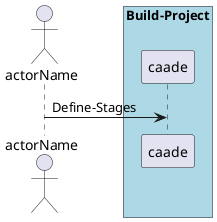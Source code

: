 @startuml
Actor "actorName" as A

box "Build-Project" #lightblue
participant "caade" as S
A -> S : Define-Stages
end box

@enduml

